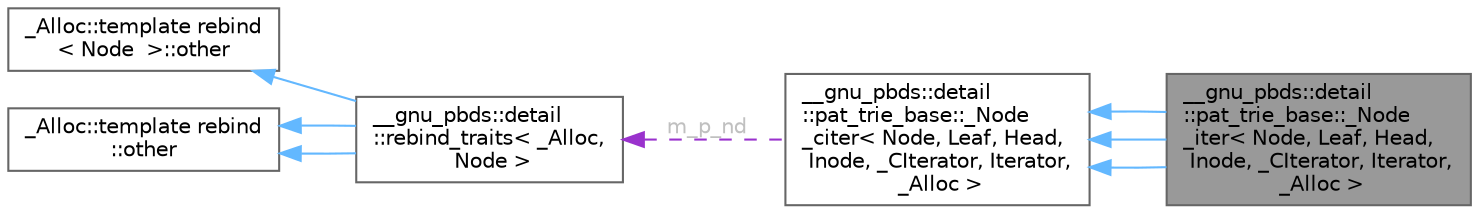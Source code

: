 digraph "__gnu_pbds::detail::pat_trie_base::_Node_iter&lt; Node, Leaf, Head, Inode, _CIterator, Iterator, _Alloc &gt;"
{
 // LATEX_PDF_SIZE
  bgcolor="transparent";
  edge [fontname=Helvetica,fontsize=10,labelfontname=Helvetica,labelfontsize=10];
  node [fontname=Helvetica,fontsize=10,shape=box,height=0.2,width=0.4];
  rankdir="LR";
  Node1 [id="Node000001",label="__gnu_pbds::detail\l::pat_trie_base::_Node\l_iter\< Node, Leaf, Head,\l Inode, _CIterator, Iterator,\l _Alloc \>",height=0.2,width=0.4,color="gray40", fillcolor="grey60", style="filled", fontcolor="black",tooltip="Node iterator."];
  Node2 -> Node1 [id="edge15_Node000001_Node000002",dir="back",color="steelblue1",style="solid",tooltip=" "];
  Node2 [id="Node000002",label="__gnu_pbds::detail\l::pat_trie_base::_Node\l_citer\< Node, Leaf, Head,\l Inode, _CIterator, Iterator,\l _Alloc \>",height=0.2,width=0.4,color="gray40", fillcolor="white", style="filled",URL="$class____gnu__pbds_1_1detail_1_1pat__trie__base_1_1___node__citer.html",tooltip="Node const iterator."];
  Node3 -> Node2 [id="edge16_Node000002_Node000003",dir="back",color="darkorchid3",style="dashed",tooltip=" ",label=" m_p_nd",fontcolor="grey" ];
  Node3 [id="Node000003",label="__gnu_pbds::detail\l::rebind_traits\< _Alloc,\l Node \>",height=0.2,width=0.4,color="gray40", fillcolor="white", style="filled",URL="$struct____gnu__pbds_1_1detail_1_1rebind__traits.html",tooltip=" "];
  Node4 -> Node3 [id="edge17_Node000003_Node000004",dir="back",color="steelblue1",style="solid",tooltip=" "];
  Node4 [id="Node000004",label="_Alloc::template rebind\l\< Node  \>::other",height=0.2,width=0.4,color="gray40", fillcolor="white", style="filled",tooltip=" "];
  Node5 -> Node3 [id="edge18_Node000003_Node000005",dir="back",color="steelblue1",style="solid",tooltip=" "];
  Node5 [id="Node000005",label="_Alloc::template rebind\l::other",height=0.2,width=0.4,color="gray40", fillcolor="white", style="filled",tooltip=" "];
  Node5 -> Node3 [id="edge19_Node000003_Node000005",dir="back",color="steelblue1",style="solid",tooltip=" "];
  Node2 -> Node1 [id="edge20_Node000001_Node000002",dir="back",color="steelblue1",style="solid",tooltip=" "];
  Node2 -> Node1 [id="edge21_Node000001_Node000002",dir="back",color="steelblue1",style="solid",tooltip=" "];
}
